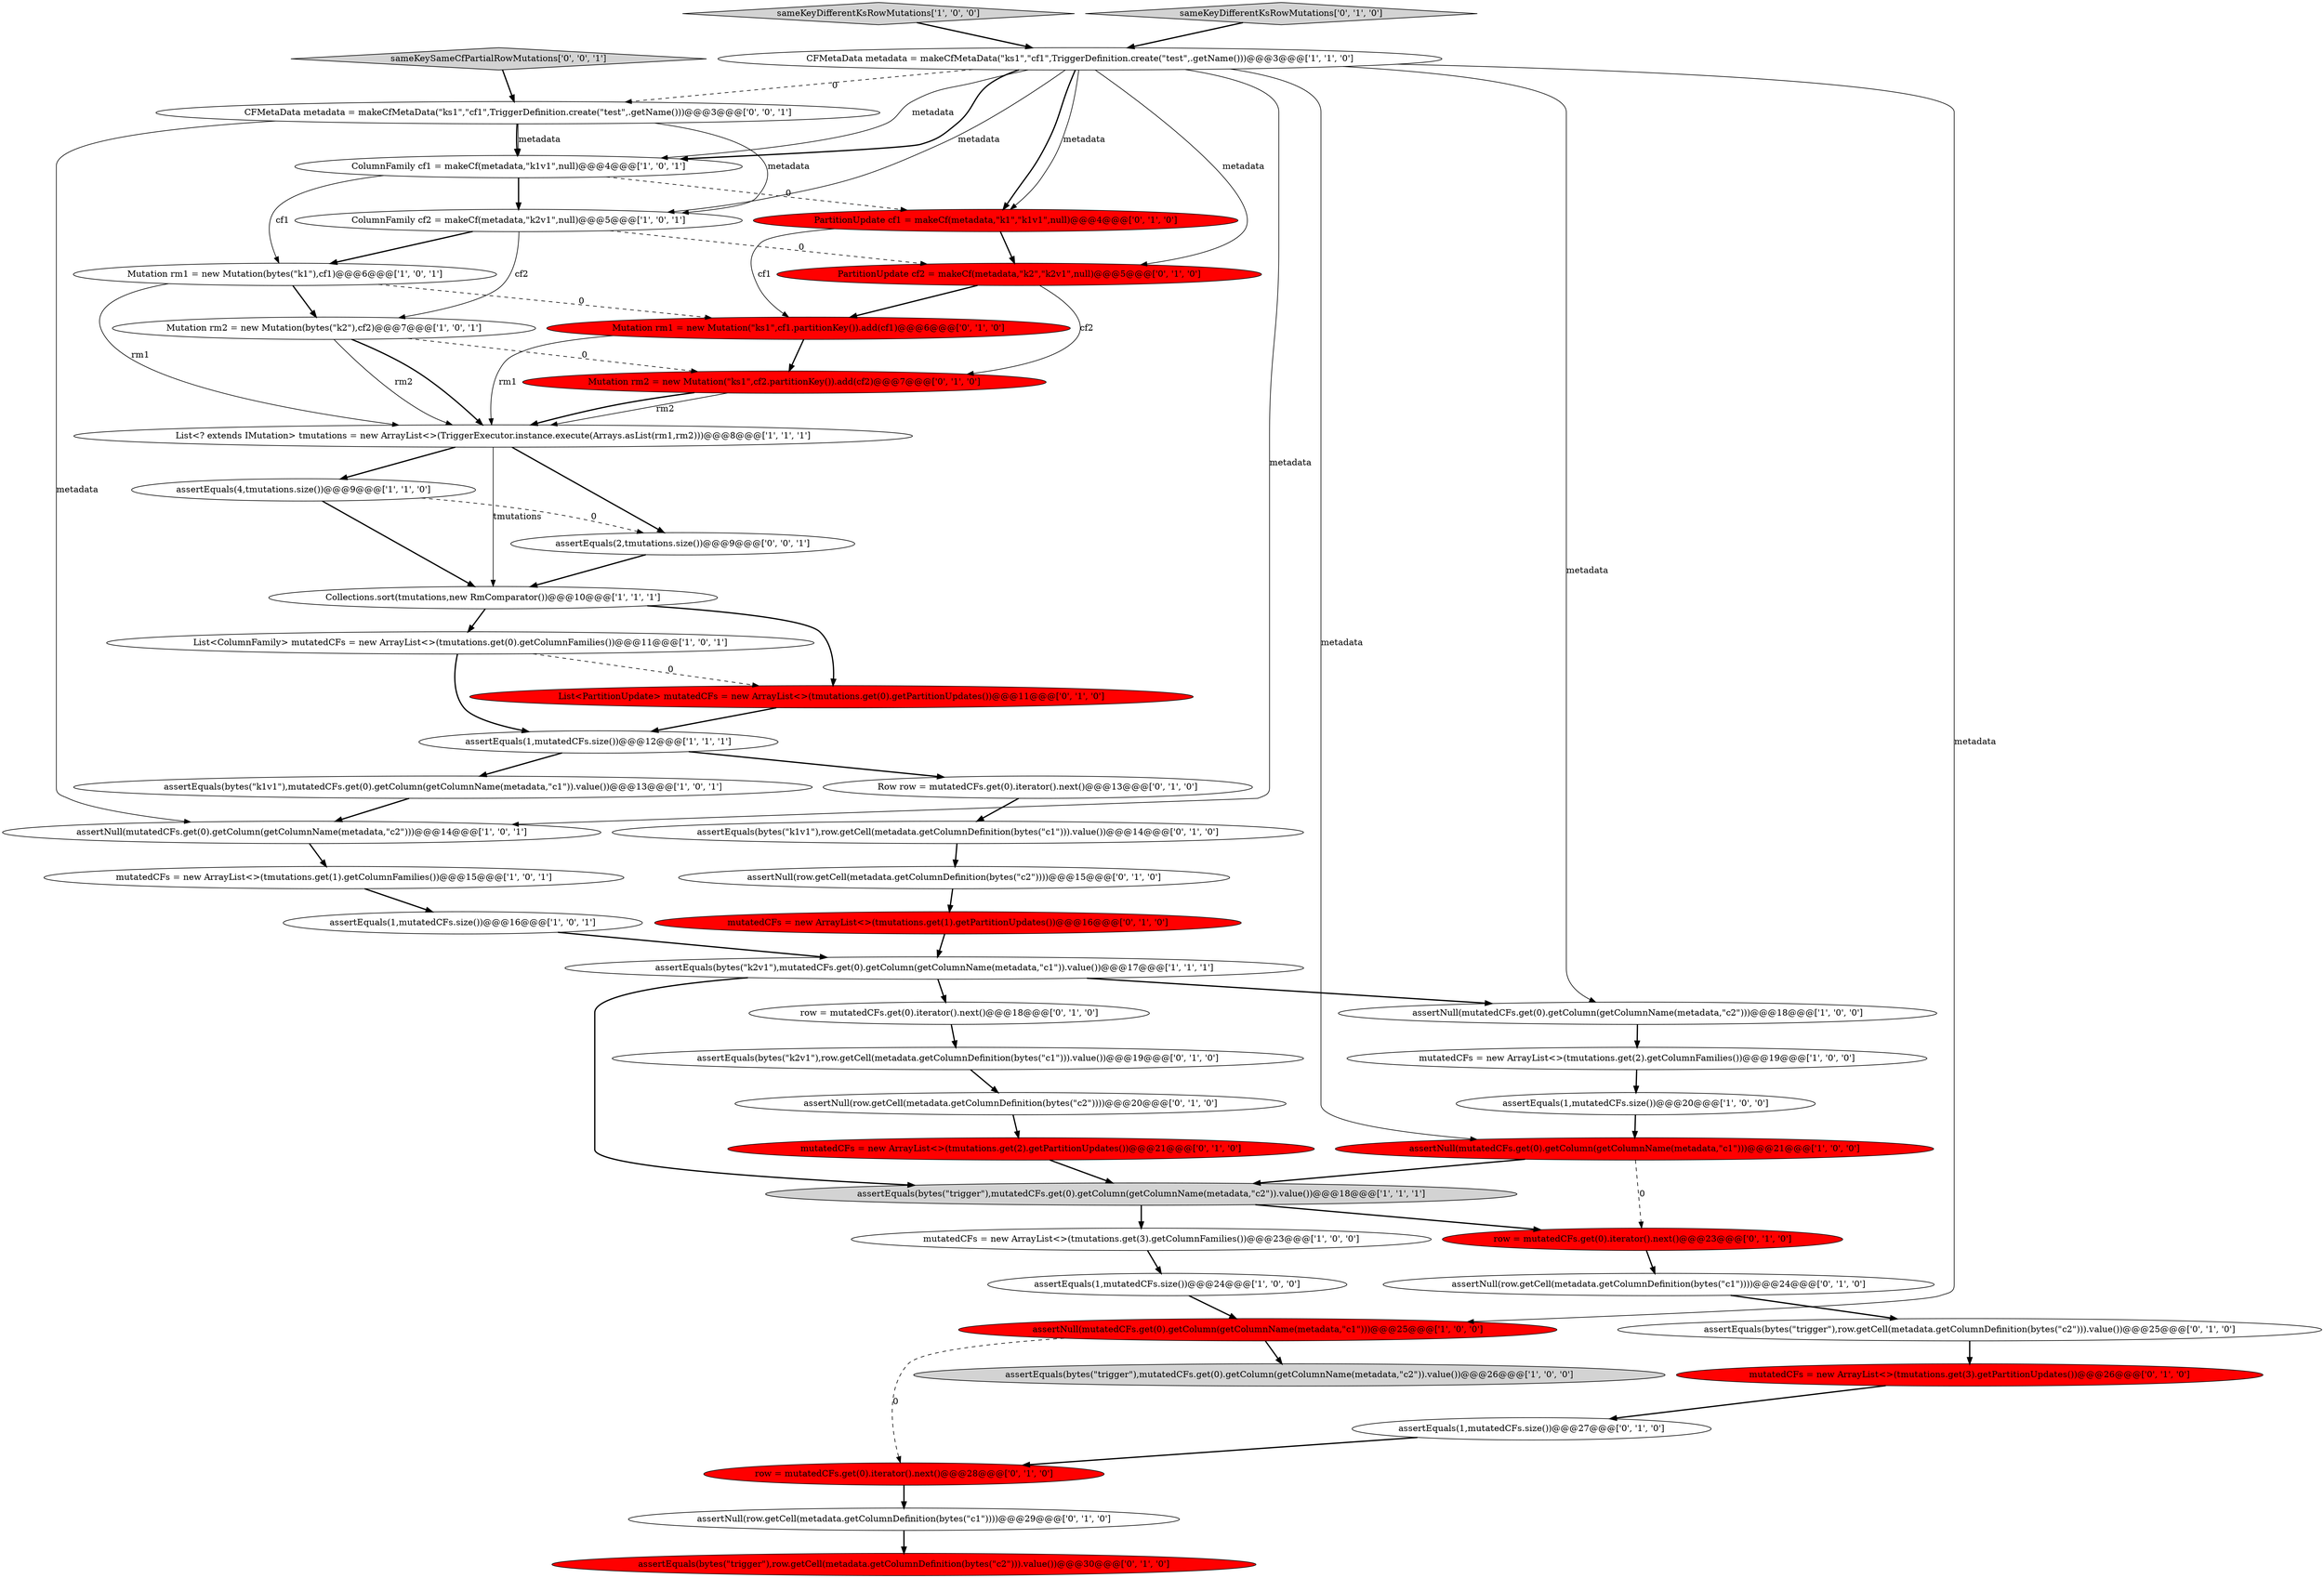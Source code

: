 digraph {
36 [style = filled, label = "assertEquals(bytes(\"k1v1\"),row.getCell(metadata.getColumnDefinition(bytes(\"c1\"))).value())@@@14@@@['0', '1', '0']", fillcolor = white, shape = ellipse image = "AAA0AAABBB2BBB"];
26 [style = filled, label = "assertEquals(bytes(\"k2v1\"),row.getCell(metadata.getColumnDefinition(bytes(\"c1\"))).value())@@@19@@@['0', '1', '0']", fillcolor = white, shape = ellipse image = "AAA0AAABBB2BBB"];
8 [style = filled, label = "sameKeyDifferentKsRowMutations['1', '0', '0']", fillcolor = lightgray, shape = diamond image = "AAA0AAABBB1BBB"];
12 [style = filled, label = "Collections.sort(tmutations,new RmComparator())@@@10@@@['1', '1', '1']", fillcolor = white, shape = ellipse image = "AAA0AAABBB1BBB"];
24 [style = filled, label = "assertNull(mutatedCFs.get(0).getColumn(getColumnName(metadata,\"c1\")))@@@21@@@['1', '0', '0']", fillcolor = red, shape = ellipse image = "AAA1AAABBB1BBB"];
49 [style = filled, label = "assertEquals(2,tmutations.size())@@@9@@@['0', '0', '1']", fillcolor = white, shape = ellipse image = "AAA0AAABBB3BBB"];
2 [style = filled, label = "mutatedCFs = new ArrayList<>(tmutations.get(3).getColumnFamilies())@@@23@@@['1', '0', '0']", fillcolor = white, shape = ellipse image = "AAA0AAABBB1BBB"];
39 [style = filled, label = "assertNull(row.getCell(metadata.getColumnDefinition(bytes(\"c1\"))))@@@29@@@['0', '1', '0']", fillcolor = white, shape = ellipse image = "AAA0AAABBB2BBB"];
5 [style = filled, label = "mutatedCFs = new ArrayList<>(tmutations.get(2).getColumnFamilies())@@@19@@@['1', '0', '0']", fillcolor = white, shape = ellipse image = "AAA0AAABBB1BBB"];
28 [style = filled, label = "row = mutatedCFs.get(0).iterator().next()@@@18@@@['0', '1', '0']", fillcolor = white, shape = ellipse image = "AAA0AAABBB2BBB"];
43 [style = filled, label = "assertNull(row.getCell(metadata.getColumnDefinition(bytes(\"c2\"))))@@@15@@@['0', '1', '0']", fillcolor = white, shape = ellipse image = "AAA0AAABBB2BBB"];
7 [style = filled, label = "List<ColumnFamily> mutatedCFs = new ArrayList<>(tmutations.get(0).getColumnFamilies())@@@11@@@['1', '0', '1']", fillcolor = white, shape = ellipse image = "AAA0AAABBB1BBB"];
34 [style = filled, label = "Row row = mutatedCFs.get(0).iterator().next()@@@13@@@['0', '1', '0']", fillcolor = white, shape = ellipse image = "AAA0AAABBB2BBB"];
42 [style = filled, label = "assertNull(row.getCell(metadata.getColumnDefinition(bytes(\"c2\"))))@@@20@@@['0', '1', '0']", fillcolor = white, shape = ellipse image = "AAA0AAABBB2BBB"];
11 [style = filled, label = "assertEquals(bytes(\"k1v1\"),mutatedCFs.get(0).getColumn(getColumnName(metadata,\"c1\")).value())@@@13@@@['1', '0', '1']", fillcolor = white, shape = ellipse image = "AAA0AAABBB1BBB"];
14 [style = filled, label = "assertEquals(1,mutatedCFs.size())@@@16@@@['1', '0', '1']", fillcolor = white, shape = ellipse image = "AAA0AAABBB1BBB"];
21 [style = filled, label = "assertEquals(bytes(\"k2v1\"),mutatedCFs.get(0).getColumn(getColumnName(metadata,\"c1\")).value())@@@17@@@['1', '1', '1']", fillcolor = white, shape = ellipse image = "AAA0AAABBB1BBB"];
17 [style = filled, label = "ColumnFamily cf1 = makeCf(metadata,\"k1v1\",null)@@@4@@@['1', '0', '1']", fillcolor = white, shape = ellipse image = "AAA0AAABBB1BBB"];
40 [style = filled, label = "PartitionUpdate cf1 = makeCf(metadata,\"k1\",\"k1v1\",null)@@@4@@@['0', '1', '0']", fillcolor = red, shape = ellipse image = "AAA1AAABBB2BBB"];
22 [style = filled, label = "ColumnFamily cf2 = makeCf(metadata,\"k2v1\",null)@@@5@@@['1', '0', '1']", fillcolor = white, shape = ellipse image = "AAA0AAABBB1BBB"];
41 [style = filled, label = "assertNull(row.getCell(metadata.getColumnDefinition(bytes(\"c1\"))))@@@24@@@['0', '1', '0']", fillcolor = white, shape = ellipse image = "AAA0AAABBB2BBB"];
48 [style = filled, label = "sameKeySameCfPartialRowMutations['0', '0', '1']", fillcolor = lightgray, shape = diamond image = "AAA0AAABBB3BBB"];
3 [style = filled, label = "assertEquals(1,mutatedCFs.size())@@@24@@@['1', '0', '0']", fillcolor = white, shape = ellipse image = "AAA0AAABBB1BBB"];
25 [style = filled, label = "mutatedCFs = new ArrayList<>(tmutations.get(3).getPartitionUpdates())@@@26@@@['0', '1', '0']", fillcolor = red, shape = ellipse image = "AAA1AAABBB2BBB"];
15 [style = filled, label = "assertNull(mutatedCFs.get(0).getColumn(getColumnName(metadata,\"c2\")))@@@18@@@['1', '0', '0']", fillcolor = white, shape = ellipse image = "AAA0AAABBB1BBB"];
10 [style = filled, label = "assertEquals(1,mutatedCFs.size())@@@12@@@['1', '1', '1']", fillcolor = white, shape = ellipse image = "AAA0AAABBB1BBB"];
20 [style = filled, label = "assertNull(mutatedCFs.get(0).getColumn(getColumnName(metadata,\"c2\")))@@@14@@@['1', '0', '1']", fillcolor = white, shape = ellipse image = "AAA0AAABBB1BBB"];
19 [style = filled, label = "assertEquals(1,mutatedCFs.size())@@@20@@@['1', '0', '0']", fillcolor = white, shape = ellipse image = "AAA0AAABBB1BBB"];
1 [style = filled, label = "List<? extends IMutation> tmutations = new ArrayList<>(TriggerExecutor.instance.execute(Arrays.asList(rm1,rm2)))@@@8@@@['1', '1', '1']", fillcolor = white, shape = ellipse image = "AAA0AAABBB1BBB"];
46 [style = filled, label = "assertEquals(bytes(\"trigger\"),row.getCell(metadata.getColumnDefinition(bytes(\"c2\"))).value())@@@30@@@['0', '1', '0']", fillcolor = red, shape = ellipse image = "AAA1AAABBB2BBB"];
27 [style = filled, label = "List<PartitionUpdate> mutatedCFs = new ArrayList<>(tmutations.get(0).getPartitionUpdates())@@@11@@@['0', '1', '0']", fillcolor = red, shape = ellipse image = "AAA1AAABBB2BBB"];
29 [style = filled, label = "assertEquals(bytes(\"trigger\"),row.getCell(metadata.getColumnDefinition(bytes(\"c2\"))).value())@@@25@@@['0', '1', '0']", fillcolor = white, shape = ellipse image = "AAA0AAABBB2BBB"];
32 [style = filled, label = "Mutation rm2 = new Mutation(\"ks1\",cf2.partitionKey()).add(cf2)@@@7@@@['0', '1', '0']", fillcolor = red, shape = ellipse image = "AAA1AAABBB2BBB"];
9 [style = filled, label = "assertNull(mutatedCFs.get(0).getColumn(getColumnName(metadata,\"c1\")))@@@25@@@['1', '0', '0']", fillcolor = red, shape = ellipse image = "AAA1AAABBB1BBB"];
35 [style = filled, label = "Mutation rm1 = new Mutation(\"ks1\",cf1.partitionKey()).add(cf1)@@@6@@@['0', '1', '0']", fillcolor = red, shape = ellipse image = "AAA1AAABBB2BBB"];
33 [style = filled, label = "sameKeyDifferentKsRowMutations['0', '1', '0']", fillcolor = lightgray, shape = diamond image = "AAA0AAABBB2BBB"];
37 [style = filled, label = "row = mutatedCFs.get(0).iterator().next()@@@23@@@['0', '1', '0']", fillcolor = red, shape = ellipse image = "AAA1AAABBB2BBB"];
47 [style = filled, label = "CFMetaData metadata = makeCfMetaData(\"ks1\",\"cf1\",TriggerDefinition.create(\"test\",.getName()))@@@3@@@['0', '0', '1']", fillcolor = white, shape = ellipse image = "AAA0AAABBB3BBB"];
13 [style = filled, label = "mutatedCFs = new ArrayList<>(tmutations.get(1).getColumnFamilies())@@@15@@@['1', '0', '1']", fillcolor = white, shape = ellipse image = "AAA0AAABBB1BBB"];
4 [style = filled, label = "Mutation rm1 = new Mutation(bytes(\"k1\"),cf1)@@@6@@@['1', '0', '1']", fillcolor = white, shape = ellipse image = "AAA0AAABBB1BBB"];
0 [style = filled, label = "Mutation rm2 = new Mutation(bytes(\"k2\"),cf2)@@@7@@@['1', '0', '1']", fillcolor = white, shape = ellipse image = "AAA0AAABBB1BBB"];
16 [style = filled, label = "assertEquals(4,tmutations.size())@@@9@@@['1', '1', '0']", fillcolor = white, shape = ellipse image = "AAA0AAABBB1BBB"];
44 [style = filled, label = "PartitionUpdate cf2 = makeCf(metadata,\"k2\",\"k2v1\",null)@@@5@@@['0', '1', '0']", fillcolor = red, shape = ellipse image = "AAA1AAABBB2BBB"];
45 [style = filled, label = "assertEquals(1,mutatedCFs.size())@@@27@@@['0', '1', '0']", fillcolor = white, shape = ellipse image = "AAA0AAABBB2BBB"];
23 [style = filled, label = "assertEquals(bytes(\"trigger\"),mutatedCFs.get(0).getColumn(getColumnName(metadata,\"c2\")).value())@@@18@@@['1', '1', '1']", fillcolor = lightgray, shape = ellipse image = "AAA0AAABBB1BBB"];
18 [style = filled, label = "CFMetaData metadata = makeCfMetaData(\"ks1\",\"cf1\",TriggerDefinition.create(\"test\",.getName()))@@@3@@@['1', '1', '0']", fillcolor = white, shape = ellipse image = "AAA0AAABBB1BBB"];
31 [style = filled, label = "row = mutatedCFs.get(0).iterator().next()@@@28@@@['0', '1', '0']", fillcolor = red, shape = ellipse image = "AAA1AAABBB2BBB"];
38 [style = filled, label = "mutatedCFs = new ArrayList<>(tmutations.get(1).getPartitionUpdates())@@@16@@@['0', '1', '0']", fillcolor = red, shape = ellipse image = "AAA1AAABBB2BBB"];
6 [style = filled, label = "assertEquals(bytes(\"trigger\"),mutatedCFs.get(0).getColumn(getColumnName(metadata,\"c2\")).value())@@@26@@@['1', '0', '0']", fillcolor = lightgray, shape = ellipse image = "AAA0AAABBB1BBB"];
30 [style = filled, label = "mutatedCFs = new ArrayList<>(tmutations.get(2).getPartitionUpdates())@@@21@@@['0', '1', '0']", fillcolor = red, shape = ellipse image = "AAA1AAABBB2BBB"];
36->43 [style = bold, label=""];
22->44 [style = dashed, label="0"];
11->20 [style = bold, label=""];
18->9 [style = solid, label="metadata"];
49->12 [style = bold, label=""];
26->42 [style = bold, label=""];
18->47 [style = dashed, label="0"];
47->20 [style = solid, label="metadata"];
47->17 [style = solid, label="metadata"];
20->13 [style = bold, label=""];
39->46 [style = bold, label=""];
22->0 [style = solid, label="cf2"];
7->10 [style = bold, label=""];
25->45 [style = bold, label=""];
8->18 [style = bold, label=""];
44->35 [style = bold, label=""];
21->15 [style = bold, label=""];
2->3 [style = bold, label=""];
18->40 [style = bold, label=""];
37->41 [style = bold, label=""];
30->23 [style = bold, label=""];
47->22 [style = solid, label="metadata"];
41->29 [style = bold, label=""];
0->1 [style = solid, label="rm2"];
18->44 [style = solid, label="metadata"];
18->17 [style = bold, label=""];
0->32 [style = dashed, label="0"];
35->32 [style = bold, label=""];
29->25 [style = bold, label=""];
28->26 [style = bold, label=""];
1->49 [style = bold, label=""];
45->31 [style = bold, label=""];
17->22 [style = bold, label=""];
24->23 [style = bold, label=""];
18->24 [style = solid, label="metadata"];
12->7 [style = bold, label=""];
15->5 [style = bold, label=""];
21->28 [style = bold, label=""];
4->0 [style = bold, label=""];
9->6 [style = bold, label=""];
22->4 [style = bold, label=""];
19->24 [style = bold, label=""];
7->27 [style = dashed, label="0"];
3->9 [style = bold, label=""];
5->19 [style = bold, label=""];
18->22 [style = solid, label="metadata"];
18->17 [style = solid, label="metadata"];
24->37 [style = dashed, label="0"];
23->37 [style = bold, label=""];
18->20 [style = solid, label="metadata"];
40->35 [style = solid, label="cf1"];
10->34 [style = bold, label=""];
32->1 [style = solid, label="rm2"];
35->1 [style = solid, label="rm1"];
43->38 [style = bold, label=""];
33->18 [style = bold, label=""];
42->30 [style = bold, label=""];
1->16 [style = bold, label=""];
48->47 [style = bold, label=""];
0->1 [style = bold, label=""];
17->4 [style = solid, label="cf1"];
17->40 [style = dashed, label="0"];
32->1 [style = bold, label=""];
27->10 [style = bold, label=""];
34->36 [style = bold, label=""];
16->49 [style = dashed, label="0"];
1->12 [style = solid, label="tmutations"];
4->1 [style = solid, label="rm1"];
38->21 [style = bold, label=""];
23->2 [style = bold, label=""];
31->39 [style = bold, label=""];
47->17 [style = bold, label=""];
21->23 [style = bold, label=""];
16->12 [style = bold, label=""];
13->14 [style = bold, label=""];
18->15 [style = solid, label="metadata"];
14->21 [style = bold, label=""];
12->27 [style = bold, label=""];
4->35 [style = dashed, label="0"];
44->32 [style = solid, label="cf2"];
40->44 [style = bold, label=""];
9->31 [style = dashed, label="0"];
18->40 [style = solid, label="metadata"];
10->11 [style = bold, label=""];
}
